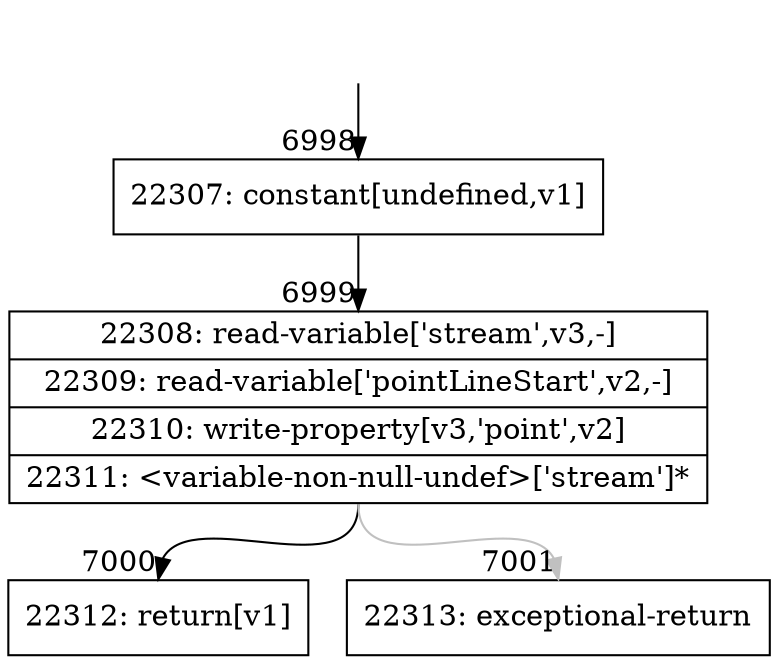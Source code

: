 digraph {
rankdir="TD"
BB_entry639[shape=none,label=""];
BB_entry639 -> BB6998 [tailport=s, headport=n, headlabel="    6998"]
BB6998 [shape=record label="{22307: constant[undefined,v1]}" ] 
BB6998 -> BB6999 [tailport=s, headport=n, headlabel="      6999"]
BB6999 [shape=record label="{22308: read-variable['stream',v3,-]|22309: read-variable['pointLineStart',v2,-]|22310: write-property[v3,'point',v2]|22311: \<variable-non-null-undef\>['stream']*}" ] 
BB6999 -> BB7000 [tailport=s, headport=n, headlabel="      7000"]
BB6999 -> BB7001 [tailport=s, headport=n, color=gray, headlabel="      7001"]
BB7000 [shape=record label="{22312: return[v1]}" ] 
BB7001 [shape=record label="{22313: exceptional-return}" ] 
//#$~ 4079
}
